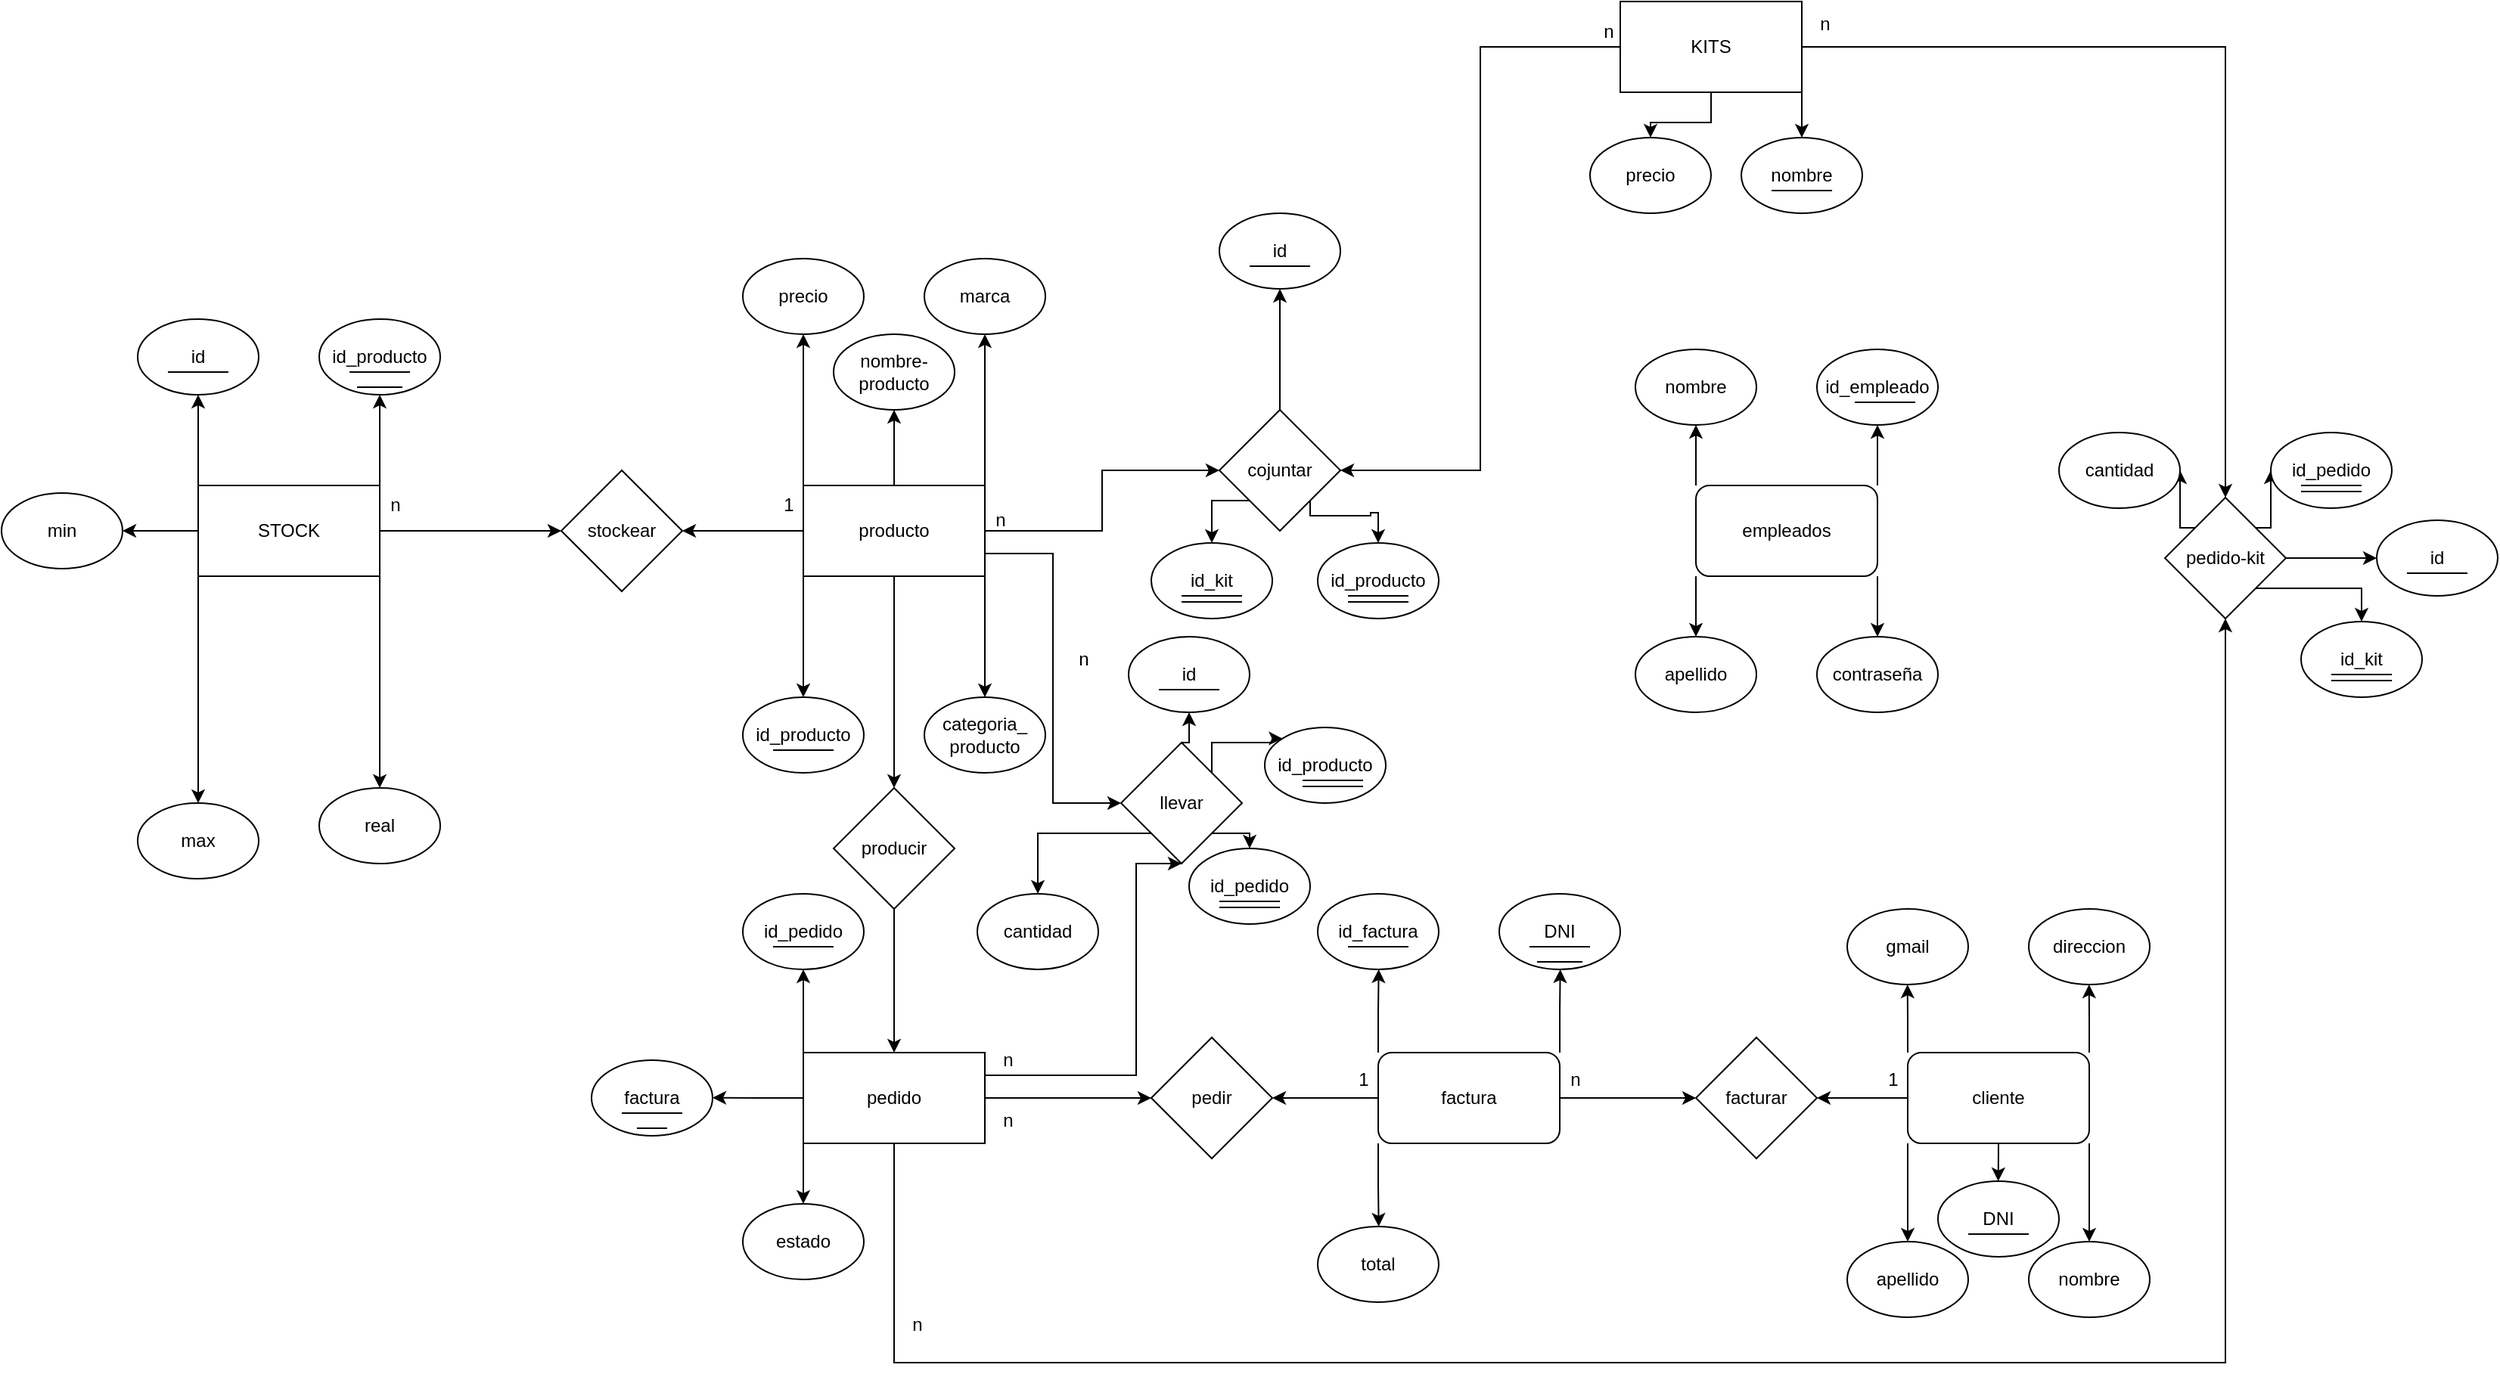 <mxfile version="28.1.0">
  <diagram name="Página-1" id="zt1wdt3GV1a_HRpqGX3j">
    <mxGraphModel grid="1" page="1" gridSize="10" guides="1" tooltips="1" connect="1" arrows="1" fold="1" pageScale="1" pageWidth="827" pageHeight="1169" math="0" shadow="0">
      <root>
        <mxCell id="0" />
        <mxCell id="1" parent="0" />
        <mxCell id="X5uzRjNhC2aGNQ6LdpoJ-12" style="edgeStyle=orthogonalEdgeStyle;rounded=0;orthogonalLoop=1;jettySize=auto;html=1;exitX=1;exitY=1;exitDx=0;exitDy=0;entryX=0.5;entryY=0;entryDx=0;entryDy=0;" edge="1" parent="1" source="X5uzRjNhC2aGNQ6LdpoJ-1" target="X5uzRjNhC2aGNQ6LdpoJ-7">
          <mxGeometry relative="1" as="geometry" />
        </mxCell>
        <mxCell id="X5uzRjNhC2aGNQ6LdpoJ-14" style="edgeStyle=orthogonalEdgeStyle;rounded=0;orthogonalLoop=1;jettySize=auto;html=1;exitX=0;exitY=1;exitDx=0;exitDy=0;entryX=0.5;entryY=0;entryDx=0;entryDy=0;" edge="1" parent="1" source="X5uzRjNhC2aGNQ6LdpoJ-1" target="X5uzRjNhC2aGNQ6LdpoJ-8">
          <mxGeometry relative="1" as="geometry" />
        </mxCell>
        <mxCell id="X5uzRjNhC2aGNQ6LdpoJ-15" style="edgeStyle=orthogonalEdgeStyle;rounded=0;orthogonalLoop=1;jettySize=auto;html=1;exitX=0;exitY=0;exitDx=0;exitDy=0;entryX=0.5;entryY=1;entryDx=0;entryDy=0;" edge="1" parent="1" source="X5uzRjNhC2aGNQ6LdpoJ-1" target="X5uzRjNhC2aGNQ6LdpoJ-10">
          <mxGeometry relative="1" as="geometry" />
        </mxCell>
        <mxCell id="X5uzRjNhC2aGNQ6LdpoJ-16" style="edgeStyle=orthogonalEdgeStyle;rounded=0;orthogonalLoop=1;jettySize=auto;html=1;exitX=1;exitY=0;exitDx=0;exitDy=0;entryX=0.5;entryY=1;entryDx=0;entryDy=0;" edge="1" parent="1" source="X5uzRjNhC2aGNQ6LdpoJ-1" target="X5uzRjNhC2aGNQ6LdpoJ-5">
          <mxGeometry relative="1" as="geometry" />
        </mxCell>
        <mxCell id="X5uzRjNhC2aGNQ6LdpoJ-17" style="edgeStyle=orthogonalEdgeStyle;rounded=0;orthogonalLoop=1;jettySize=auto;html=1;exitX=1;exitY=0.5;exitDx=0;exitDy=0;entryX=0;entryY=0.5;entryDx=0;entryDy=0;" edge="1" parent="1" source="X5uzRjNhC2aGNQ6LdpoJ-1" target="X5uzRjNhC2aGNQ6LdpoJ-18">
          <mxGeometry relative="1" as="geometry">
            <mxPoint x="310" y="90.345" as="targetPoint" />
          </mxGeometry>
        </mxCell>
        <mxCell id="X5uzRjNhC2aGNQ6LdpoJ-52" style="edgeStyle=orthogonalEdgeStyle;rounded=0;orthogonalLoop=1;jettySize=auto;html=1;exitX=0;exitY=0.5;exitDx=0;exitDy=0;entryX=1;entryY=0.5;entryDx=0;entryDy=0;" edge="1" parent="1" source="X5uzRjNhC2aGNQ6LdpoJ-1" target="X5uzRjNhC2aGNQ6LdpoJ-9">
          <mxGeometry relative="1" as="geometry" />
        </mxCell>
        <mxCell id="X5uzRjNhC2aGNQ6LdpoJ-1" value="STOCK" style="rounded=0;whiteSpace=wrap;html=1;" vertex="1" parent="1">
          <mxGeometry x="80" y="60" width="120" height="60" as="geometry" />
        </mxCell>
        <mxCell id="X5uzRjNhC2aGNQ6LdpoJ-5" value="id_producto" style="ellipse;whiteSpace=wrap;html=1;" vertex="1" parent="1">
          <mxGeometry x="160" y="-50" width="80" height="50" as="geometry" />
        </mxCell>
        <mxCell id="X5uzRjNhC2aGNQ6LdpoJ-7" value="real" style="ellipse;whiteSpace=wrap;html=1;" vertex="1" parent="1">
          <mxGeometry x="160" y="260" width="80" height="50" as="geometry" />
        </mxCell>
        <mxCell id="X5uzRjNhC2aGNQ6LdpoJ-8" value="max" style="ellipse;whiteSpace=wrap;html=1;" vertex="1" parent="1">
          <mxGeometry x="40" y="270" width="80" height="50" as="geometry" />
        </mxCell>
        <mxCell id="X5uzRjNhC2aGNQ6LdpoJ-9" value="min" style="ellipse;whiteSpace=wrap;html=1;" vertex="1" parent="1">
          <mxGeometry x="-50" y="65" width="80" height="50" as="geometry" />
        </mxCell>
        <mxCell id="X5uzRjNhC2aGNQ6LdpoJ-10" value="id" style="ellipse;whiteSpace=wrap;html=1;" vertex="1" parent="1">
          <mxGeometry x="40" y="-50" width="80" height="50" as="geometry" />
        </mxCell>
        <mxCell id="X5uzRjNhC2aGNQ6LdpoJ-18" value="stockear" style="rhombus;whiteSpace=wrap;html=1;" vertex="1" parent="1">
          <mxGeometry x="320" y="50" width="80" height="80" as="geometry" />
        </mxCell>
        <mxCell id="X5uzRjNhC2aGNQ6LdpoJ-20" style="edgeStyle=orthogonalEdgeStyle;rounded=0;orthogonalLoop=1;jettySize=auto;html=1;entryX=1;entryY=0.5;entryDx=0;entryDy=0;" edge="1" parent="1" source="X5uzRjNhC2aGNQ6LdpoJ-19" target="X5uzRjNhC2aGNQ6LdpoJ-18">
          <mxGeometry relative="1" as="geometry" />
        </mxCell>
        <mxCell id="X5uzRjNhC2aGNQ6LdpoJ-22" style="edgeStyle=orthogonalEdgeStyle;rounded=0;orthogonalLoop=1;jettySize=auto;html=1;exitX=0;exitY=1;exitDx=0;exitDy=0;entryX=0.5;entryY=0;entryDx=0;entryDy=0;" edge="1" parent="1" source="X5uzRjNhC2aGNQ6LdpoJ-19" target="X5uzRjNhC2aGNQ6LdpoJ-21">
          <mxGeometry relative="1" as="geometry" />
        </mxCell>
        <mxCell id="X5uzRjNhC2aGNQ6LdpoJ-38" style="edgeStyle=orthogonalEdgeStyle;rounded=0;orthogonalLoop=1;jettySize=auto;html=1;exitX=1;exitY=1;exitDx=0;exitDy=0;" edge="1" parent="1" source="X5uzRjNhC2aGNQ6LdpoJ-19">
          <mxGeometry relative="1" as="geometry">
            <mxPoint x="600" y="200" as="targetPoint" />
          </mxGeometry>
        </mxCell>
        <mxCell id="X5uzRjNhC2aGNQ6LdpoJ-41" style="edgeStyle=orthogonalEdgeStyle;rounded=0;orthogonalLoop=1;jettySize=auto;html=1;exitX=1;exitY=0.5;exitDx=0;exitDy=0;entryX=0;entryY=0.5;entryDx=0;entryDy=0;" edge="1" parent="1" source="X5uzRjNhC2aGNQ6LdpoJ-19" target="X5uzRjNhC2aGNQ6LdpoJ-42">
          <mxGeometry relative="1" as="geometry">
            <mxPoint x="650" y="90.345" as="targetPoint" />
          </mxGeometry>
        </mxCell>
        <mxCell id="X5uzRjNhC2aGNQ6LdpoJ-58" style="edgeStyle=orthogonalEdgeStyle;rounded=0;orthogonalLoop=1;jettySize=auto;html=1;exitX=0.5;exitY=1;exitDx=0;exitDy=0;entryX=0.5;entryY=0;entryDx=0;entryDy=0;" edge="1" parent="1" source="X5uzRjNhC2aGNQ6LdpoJ-19" target="X5uzRjNhC2aGNQ6LdpoJ-60">
          <mxGeometry relative="1" as="geometry">
            <mxPoint x="540" y="210" as="targetPoint" />
          </mxGeometry>
        </mxCell>
        <mxCell id="X5uzRjNhC2aGNQ6LdpoJ-126" style="edgeStyle=orthogonalEdgeStyle;rounded=0;orthogonalLoop=1;jettySize=auto;html=1;exitX=0.5;exitY=0;exitDx=0;exitDy=0;entryX=0.5;entryY=1;entryDx=0;entryDy=0;" edge="1" parent="1" source="X5uzRjNhC2aGNQ6LdpoJ-19" target="X5uzRjNhC2aGNQ6LdpoJ-123">
          <mxGeometry relative="1" as="geometry" />
        </mxCell>
        <mxCell id="X5uzRjNhC2aGNQ6LdpoJ-127" style="edgeStyle=orthogonalEdgeStyle;rounded=0;orthogonalLoop=1;jettySize=auto;html=1;exitX=1;exitY=0;exitDx=0;exitDy=0;entryX=0.5;entryY=1;entryDx=0;entryDy=0;" edge="1" parent="1" source="X5uzRjNhC2aGNQ6LdpoJ-19" target="X5uzRjNhC2aGNQ6LdpoJ-34">
          <mxGeometry relative="1" as="geometry" />
        </mxCell>
        <mxCell id="X5uzRjNhC2aGNQ6LdpoJ-128" style="edgeStyle=orthogonalEdgeStyle;rounded=0;orthogonalLoop=1;jettySize=auto;html=1;exitX=0;exitY=0;exitDx=0;exitDy=0;entryX=0.5;entryY=1;entryDx=0;entryDy=0;" edge="1" parent="1" source="X5uzRjNhC2aGNQ6LdpoJ-19" target="X5uzRjNhC2aGNQ6LdpoJ-37">
          <mxGeometry relative="1" as="geometry" />
        </mxCell>
        <mxCell id="2nOd-WqelD6CSdc9xSCT-4" style="edgeStyle=orthogonalEdgeStyle;rounded=0;orthogonalLoop=1;jettySize=auto;html=1;exitX=1;exitY=0.75;exitDx=0;exitDy=0;entryX=0;entryY=0.5;entryDx=0;entryDy=0;" edge="1" parent="1" source="X5uzRjNhC2aGNQ6LdpoJ-19" target="2nOd-WqelD6CSdc9xSCT-2">
          <mxGeometry relative="1" as="geometry" />
        </mxCell>
        <mxCell id="X5uzRjNhC2aGNQ6LdpoJ-19" value="producto" style="rounded=0;whiteSpace=wrap;html=1;" vertex="1" parent="1">
          <mxGeometry x="480" y="60" width="120" height="60" as="geometry" />
        </mxCell>
        <mxCell id="X5uzRjNhC2aGNQ6LdpoJ-21" value="id_producto" style="ellipse;whiteSpace=wrap;html=1;" vertex="1" parent="1">
          <mxGeometry x="440" y="200" width="80" height="50" as="geometry" />
        </mxCell>
        <mxCell id="X5uzRjNhC2aGNQ6LdpoJ-27" value="" style="line;strokeWidth=1;rotatable=0;dashed=0;labelPosition=right;align=left;verticalAlign=middle;spacingTop=0;spacingLeft=6;points=[];portConstraint=eastwest;" vertex="1" parent="1">
          <mxGeometry x="60" y="-20" width="40" height="10" as="geometry" />
        </mxCell>
        <mxCell id="X5uzRjNhC2aGNQ6LdpoJ-28" value="" style="line;strokeWidth=1;rotatable=0;dashed=0;labelPosition=right;align=left;verticalAlign=middle;spacingTop=0;spacingLeft=6;points=[];portConstraint=eastwest;" vertex="1" parent="1">
          <mxGeometry x="180" y="-20" width="40" height="10" as="geometry" />
        </mxCell>
        <mxCell id="X5uzRjNhC2aGNQ6LdpoJ-29" value="" style="line;strokeWidth=1;rotatable=0;dashed=0;labelPosition=right;align=left;verticalAlign=middle;spacingTop=0;spacingLeft=6;points=[];portConstraint=eastwest;" vertex="1" parent="1">
          <mxGeometry x="185" y="-10" width="30" height="10" as="geometry" />
        </mxCell>
        <mxCell id="X5uzRjNhC2aGNQ6LdpoJ-31" value="" style="line;strokeWidth=1;rotatable=0;dashed=0;labelPosition=right;align=left;verticalAlign=middle;spacingTop=0;spacingLeft=6;points=[];portConstraint=eastwest;" vertex="1" parent="1">
          <mxGeometry x="460" y="230" width="40" height="10" as="geometry" />
        </mxCell>
        <mxCell id="X5uzRjNhC2aGNQ6LdpoJ-34" value="marca" style="ellipse;whiteSpace=wrap;html=1;" vertex="1" parent="1">
          <mxGeometry x="560" y="-90" width="80" height="50" as="geometry" />
        </mxCell>
        <mxCell id="X5uzRjNhC2aGNQ6LdpoJ-37" value="precio" style="ellipse;whiteSpace=wrap;html=1;" vertex="1" parent="1">
          <mxGeometry x="440" y="-90" width="80" height="50" as="geometry" />
        </mxCell>
        <mxCell id="X5uzRjNhC2aGNQ6LdpoJ-39" value="categoria_&lt;br&gt;producto" style="ellipse;whiteSpace=wrap;html=1;" vertex="1" parent="1">
          <mxGeometry x="560" y="200" width="80" height="50" as="geometry" />
        </mxCell>
        <mxCell id="X5uzRjNhC2aGNQ6LdpoJ-43" style="edgeStyle=orthogonalEdgeStyle;rounded=0;orthogonalLoop=1;jettySize=auto;html=1;entryX=1;entryY=0.5;entryDx=0;entryDy=0;" edge="1" parent="1" source="X5uzRjNhC2aGNQ6LdpoJ-40" target="X5uzRjNhC2aGNQ6LdpoJ-42">
          <mxGeometry relative="1" as="geometry" />
        </mxCell>
        <mxCell id="X5uzRjNhC2aGNQ6LdpoJ-50" style="edgeStyle=orthogonalEdgeStyle;rounded=0;orthogonalLoop=1;jettySize=auto;html=1;exitX=1;exitY=1;exitDx=0;exitDy=0;entryX=0.5;entryY=0;entryDx=0;entryDy=0;" edge="1" parent="1" source="X5uzRjNhC2aGNQ6LdpoJ-40" target="X5uzRjNhC2aGNQ6LdpoJ-49">
          <mxGeometry relative="1" as="geometry" />
        </mxCell>
        <mxCell id="kqnXj__qHcYsHEOkXYYP-14" style="edgeStyle=orthogonalEdgeStyle;rounded=0;orthogonalLoop=1;jettySize=auto;html=1;exitX=0.5;exitY=1;exitDx=0;exitDy=0;entryX=0.5;entryY=0;entryDx=0;entryDy=0;" edge="1" parent="1" source="X5uzRjNhC2aGNQ6LdpoJ-40" target="kqnXj__qHcYsHEOkXYYP-13">
          <mxGeometry relative="1" as="geometry" />
        </mxCell>
        <mxCell id="2nOd-WqelD6CSdc9xSCT-12" style="edgeStyle=orthogonalEdgeStyle;rounded=0;orthogonalLoop=1;jettySize=auto;html=1;exitX=1;exitY=0.5;exitDx=0;exitDy=0;entryX=0.5;entryY=0;entryDx=0;entryDy=0;" edge="1" parent="1" source="X5uzRjNhC2aGNQ6LdpoJ-40" target="2nOd-WqelD6CSdc9xSCT-11">
          <mxGeometry relative="1" as="geometry" />
        </mxCell>
        <mxCell id="X5uzRjNhC2aGNQ6LdpoJ-40" value="KITS" style="rounded=0;whiteSpace=wrap;html=1;" vertex="1" parent="1">
          <mxGeometry x="1020" y="-260" width="120" height="60" as="geometry" />
        </mxCell>
        <mxCell id="kqnXj__qHcYsHEOkXYYP-4" style="edgeStyle=orthogonalEdgeStyle;rounded=0;orthogonalLoop=1;jettySize=auto;html=1;entryX=0.5;entryY=1;entryDx=0;entryDy=0;" edge="1" parent="1" source="X5uzRjNhC2aGNQ6LdpoJ-42" target="kqnXj__qHcYsHEOkXYYP-2">
          <mxGeometry relative="1" as="geometry" />
        </mxCell>
        <mxCell id="kqnXj__qHcYsHEOkXYYP-8" style="edgeStyle=orthogonalEdgeStyle;rounded=0;orthogonalLoop=1;jettySize=auto;html=1;exitX=1;exitY=1;exitDx=0;exitDy=0;entryX=0.5;entryY=0;entryDx=0;entryDy=0;" edge="1" parent="1" source="X5uzRjNhC2aGNQ6LdpoJ-42" target="kqnXj__qHcYsHEOkXYYP-5">
          <mxGeometry relative="1" as="geometry">
            <Array as="points">
              <mxPoint x="815" y="80" />
              <mxPoint x="855" y="80" />
              <mxPoint x="855" y="78" />
              <mxPoint x="860" y="78" />
            </Array>
          </mxGeometry>
        </mxCell>
        <mxCell id="kqnXj__qHcYsHEOkXYYP-15" style="edgeStyle=orthogonalEdgeStyle;rounded=0;orthogonalLoop=1;jettySize=auto;html=1;exitX=0;exitY=1;exitDx=0;exitDy=0;entryX=0.5;entryY=0;entryDx=0;entryDy=0;" edge="1" parent="1" source="X5uzRjNhC2aGNQ6LdpoJ-42" target="kqnXj__qHcYsHEOkXYYP-9">
          <mxGeometry relative="1" as="geometry" />
        </mxCell>
        <mxCell id="X5uzRjNhC2aGNQ6LdpoJ-42" value="cojuntar" style="rhombus;whiteSpace=wrap;html=1;" vertex="1" parent="1">
          <mxGeometry x="755" y="10" width="80" height="80" as="geometry" />
        </mxCell>
        <mxCell id="X5uzRjNhC2aGNQ6LdpoJ-49" value="nombre" style="ellipse;whiteSpace=wrap;html=1;" vertex="1" parent="1">
          <mxGeometry x="1100" y="-170" width="80" height="50" as="geometry" />
        </mxCell>
        <mxCell id="X5uzRjNhC2aGNQ6LdpoJ-51" value="" style="line;strokeWidth=1;rotatable=0;dashed=0;labelPosition=right;align=left;verticalAlign=middle;spacingTop=0;spacingLeft=6;points=[];portConstraint=eastwest;" vertex="1" parent="1">
          <mxGeometry x="1120" y="-140" width="40" height="10" as="geometry" />
        </mxCell>
        <mxCell id="X5uzRjNhC2aGNQ6LdpoJ-55" style="edgeStyle=orthogonalEdgeStyle;rounded=0;orthogonalLoop=1;jettySize=auto;html=1;exitX=0;exitY=1;exitDx=0;exitDy=0;entryX=0.5;entryY=0;entryDx=0;entryDy=0;" edge="1" parent="1" source="X5uzRjNhC2aGNQ6LdpoJ-53" target="X5uzRjNhC2aGNQ6LdpoJ-54">
          <mxGeometry relative="1" as="geometry" />
        </mxCell>
        <mxCell id="X5uzRjNhC2aGNQ6LdpoJ-70" style="edgeStyle=orthogonalEdgeStyle;rounded=0;orthogonalLoop=1;jettySize=auto;html=1;exitX=0;exitY=0;exitDx=0;exitDy=0;entryX=0.5;entryY=1;entryDx=0;entryDy=0;" edge="1" parent="1" source="X5uzRjNhC2aGNQ6LdpoJ-53" target="X5uzRjNhC2aGNQ6LdpoJ-69">
          <mxGeometry relative="1" as="geometry" />
        </mxCell>
        <mxCell id="X5uzRjNhC2aGNQ6LdpoJ-74" style="edgeStyle=orthogonalEdgeStyle;rounded=0;orthogonalLoop=1;jettySize=auto;html=1;exitX=0;exitY=0.5;exitDx=0;exitDy=0;" edge="1" parent="1" source="X5uzRjNhC2aGNQ6LdpoJ-53">
          <mxGeometry relative="1" as="geometry">
            <mxPoint x="420" y="464.857" as="targetPoint" />
          </mxGeometry>
        </mxCell>
        <mxCell id="X5uzRjNhC2aGNQ6LdpoJ-82" style="edgeStyle=orthogonalEdgeStyle;rounded=0;orthogonalLoop=1;jettySize=auto;html=1;exitX=1;exitY=0.5;exitDx=0;exitDy=0;entryX=0;entryY=0.5;entryDx=0;entryDy=0;" edge="1" parent="1" source="X5uzRjNhC2aGNQ6LdpoJ-53" target="X5uzRjNhC2aGNQ6LdpoJ-81">
          <mxGeometry relative="1" as="geometry" />
        </mxCell>
        <mxCell id="2nOd-WqelD6CSdc9xSCT-3" style="edgeStyle=orthogonalEdgeStyle;rounded=0;orthogonalLoop=1;jettySize=auto;html=1;exitX=1;exitY=0.25;exitDx=0;exitDy=0;entryX=0.5;entryY=1;entryDx=0;entryDy=0;" edge="1" parent="1" source="X5uzRjNhC2aGNQ6LdpoJ-53" target="2nOd-WqelD6CSdc9xSCT-2">
          <mxGeometry relative="1" as="geometry">
            <Array as="points">
              <mxPoint x="700" y="450" />
              <mxPoint x="700" y="310" />
            </Array>
          </mxGeometry>
        </mxCell>
        <mxCell id="X5uzRjNhC2aGNQ6LdpoJ-53" value="pedido" style="rounded=0;whiteSpace=wrap;html=1;" vertex="1" parent="1">
          <mxGeometry x="480" y="435" width="120" height="60" as="geometry" />
        </mxCell>
        <mxCell id="X5uzRjNhC2aGNQ6LdpoJ-54" value="estado" style="ellipse;whiteSpace=wrap;html=1;" vertex="1" parent="1">
          <mxGeometry x="440" y="535" width="80" height="50" as="geometry" />
        </mxCell>
        <mxCell id="X5uzRjNhC2aGNQ6LdpoJ-65" style="edgeStyle=orthogonalEdgeStyle;rounded=0;orthogonalLoop=1;jettySize=auto;html=1;exitX=0.5;exitY=1;exitDx=0;exitDy=0;entryX=0.5;entryY=0;entryDx=0;entryDy=0;" edge="1" parent="1" source="X5uzRjNhC2aGNQ6LdpoJ-60" target="X5uzRjNhC2aGNQ6LdpoJ-53">
          <mxGeometry relative="1" as="geometry" />
        </mxCell>
        <mxCell id="X5uzRjNhC2aGNQ6LdpoJ-60" value="producir" style="rhombus;whiteSpace=wrap;html=1;" vertex="1" parent="1">
          <mxGeometry x="500" y="260" width="80" height="80" as="geometry" />
        </mxCell>
        <mxCell id="X5uzRjNhC2aGNQ6LdpoJ-69" value="id_pedido" style="ellipse;whiteSpace=wrap;html=1;" vertex="1" parent="1">
          <mxGeometry x="440" y="330" width="80" height="50" as="geometry" />
        </mxCell>
        <mxCell id="X5uzRjNhC2aGNQ6LdpoJ-73" value="" style="line;strokeWidth=1;rotatable=0;dashed=0;labelPosition=right;align=left;verticalAlign=middle;spacingTop=0;spacingLeft=6;points=[];portConstraint=eastwest;" vertex="1" parent="1">
          <mxGeometry x="460" y="360" width="40" height="10" as="geometry" />
        </mxCell>
        <mxCell id="X5uzRjNhC2aGNQ6LdpoJ-75" value="factura" style="ellipse;whiteSpace=wrap;html=1;" vertex="1" parent="1">
          <mxGeometry x="340" y="440" width="80" height="50" as="geometry" />
        </mxCell>
        <mxCell id="X5uzRjNhC2aGNQ6LdpoJ-77" value="" style="line;strokeWidth=1;rotatable=0;dashed=0;labelPosition=right;align=left;verticalAlign=middle;spacingTop=0;spacingLeft=6;points=[];portConstraint=eastwest;" vertex="1" parent="1">
          <mxGeometry x="360" y="470" width="40" height="10" as="geometry" />
        </mxCell>
        <mxCell id="X5uzRjNhC2aGNQ6LdpoJ-78" value="" style="line;strokeWidth=1;rotatable=0;dashed=0;labelPosition=right;align=left;verticalAlign=middle;spacingTop=0;spacingLeft=6;points=[];portConstraint=eastwest;" vertex="1" parent="1">
          <mxGeometry x="370" y="480" width="20" height="10" as="geometry" />
        </mxCell>
        <mxCell id="X5uzRjNhC2aGNQ6LdpoJ-83" style="edgeStyle=orthogonalEdgeStyle;rounded=0;orthogonalLoop=1;jettySize=auto;html=1;exitX=0;exitY=0.5;exitDx=0;exitDy=0;entryX=1;entryY=0.5;entryDx=0;entryDy=0;" edge="1" parent="1" source="X5uzRjNhC2aGNQ6LdpoJ-80" target="X5uzRjNhC2aGNQ6LdpoJ-81">
          <mxGeometry relative="1" as="geometry" />
        </mxCell>
        <mxCell id="X5uzRjNhC2aGNQ6LdpoJ-84" style="edgeStyle=orthogonalEdgeStyle;rounded=0;orthogonalLoop=1;jettySize=auto;html=1;exitX=0;exitY=1;exitDx=0;exitDy=0;" edge="1" parent="1" source="X5uzRjNhC2aGNQ6LdpoJ-80">
          <mxGeometry relative="1" as="geometry">
            <mxPoint x="860.333" y="550" as="targetPoint" />
          </mxGeometry>
        </mxCell>
        <mxCell id="X5uzRjNhC2aGNQ6LdpoJ-88" style="edgeStyle=orthogonalEdgeStyle;rounded=0;orthogonalLoop=1;jettySize=auto;html=1;exitX=1;exitY=0;exitDx=0;exitDy=0;" edge="1" parent="1" source="X5uzRjNhC2aGNQ6LdpoJ-80">
          <mxGeometry relative="1" as="geometry">
            <mxPoint x="980.333" y="380" as="targetPoint" />
          </mxGeometry>
        </mxCell>
        <mxCell id="X5uzRjNhC2aGNQ6LdpoJ-90" style="edgeStyle=orthogonalEdgeStyle;rounded=0;orthogonalLoop=1;jettySize=auto;html=1;exitX=0;exitY=0;exitDx=0;exitDy=0;" edge="1" parent="1" source="X5uzRjNhC2aGNQ6LdpoJ-80">
          <mxGeometry relative="1" as="geometry">
            <mxPoint x="860.333" y="380" as="targetPoint" />
          </mxGeometry>
        </mxCell>
        <mxCell id="X5uzRjNhC2aGNQ6LdpoJ-98" style="edgeStyle=orthogonalEdgeStyle;rounded=0;orthogonalLoop=1;jettySize=auto;html=1;exitX=1;exitY=0.5;exitDx=0;exitDy=0;" edge="1" parent="1" source="X5uzRjNhC2aGNQ6LdpoJ-80" target="X5uzRjNhC2aGNQ6LdpoJ-97">
          <mxGeometry relative="1" as="geometry" />
        </mxCell>
        <mxCell id="X5uzRjNhC2aGNQ6LdpoJ-80" value="factura" style="rounded=1;whiteSpace=wrap;html=1;" vertex="1" parent="1">
          <mxGeometry x="860" y="435" width="120" height="60" as="geometry" />
        </mxCell>
        <mxCell id="X5uzRjNhC2aGNQ6LdpoJ-81" value="pedir" style="rhombus;whiteSpace=wrap;html=1;" vertex="1" parent="1">
          <mxGeometry x="710" y="425" width="80" height="80" as="geometry" />
        </mxCell>
        <mxCell id="X5uzRjNhC2aGNQ6LdpoJ-85" value="total" style="ellipse;whiteSpace=wrap;html=1;" vertex="1" parent="1">
          <mxGeometry x="820" y="550" width="80" height="50" as="geometry" />
        </mxCell>
        <mxCell id="X5uzRjNhC2aGNQ6LdpoJ-89" value="DNI" style="ellipse;whiteSpace=wrap;html=1;" vertex="1" parent="1">
          <mxGeometry x="940" y="330" width="80" height="50" as="geometry" />
        </mxCell>
        <mxCell id="X5uzRjNhC2aGNQ6LdpoJ-91" value="id_factura" style="ellipse;whiteSpace=wrap;html=1;" vertex="1" parent="1">
          <mxGeometry x="820" y="330" width="80" height="50" as="geometry" />
        </mxCell>
        <mxCell id="X5uzRjNhC2aGNQ6LdpoJ-92" value="" style="line;strokeWidth=1;rotatable=0;dashed=0;labelPosition=right;align=left;verticalAlign=middle;spacingTop=0;spacingLeft=6;points=[];portConstraint=eastwest;" vertex="1" parent="1">
          <mxGeometry x="840" y="360" width="40" height="10" as="geometry" />
        </mxCell>
        <mxCell id="X5uzRjNhC2aGNQ6LdpoJ-93" value="" style="line;strokeWidth=1;rotatable=0;dashed=0;labelPosition=right;align=left;verticalAlign=middle;spacingTop=0;spacingLeft=6;points=[];portConstraint=eastwest;" vertex="1" parent="1">
          <mxGeometry x="960" y="360" width="40" height="10" as="geometry" />
        </mxCell>
        <mxCell id="X5uzRjNhC2aGNQ6LdpoJ-94" value="" style="line;strokeWidth=1;rotatable=0;dashed=0;labelPosition=right;align=left;verticalAlign=middle;spacingTop=0;spacingLeft=6;points=[];portConstraint=eastwest;" vertex="1" parent="1">
          <mxGeometry x="965" y="370" width="30" height="10" as="geometry" />
        </mxCell>
        <mxCell id="X5uzRjNhC2aGNQ6LdpoJ-99" style="edgeStyle=orthogonalEdgeStyle;rounded=0;orthogonalLoop=1;jettySize=auto;html=1;exitX=0;exitY=0.5;exitDx=0;exitDy=0;" edge="1" parent="1" source="X5uzRjNhC2aGNQ6LdpoJ-95" target="X5uzRjNhC2aGNQ6LdpoJ-97">
          <mxGeometry relative="1" as="geometry" />
        </mxCell>
        <mxCell id="X5uzRjNhC2aGNQ6LdpoJ-102" style="edgeStyle=orthogonalEdgeStyle;rounded=0;orthogonalLoop=1;jettySize=auto;html=1;exitX=1;exitY=1;exitDx=0;exitDy=0;entryX=0.5;entryY=0;entryDx=0;entryDy=0;" edge="1" parent="1" source="X5uzRjNhC2aGNQ6LdpoJ-95">
          <mxGeometry relative="1" as="geometry">
            <mxPoint x="1330" y="560" as="targetPoint" />
          </mxGeometry>
        </mxCell>
        <mxCell id="X5uzRjNhC2aGNQ6LdpoJ-105" style="edgeStyle=orthogonalEdgeStyle;rounded=0;orthogonalLoop=1;jettySize=auto;html=1;exitX=0;exitY=1;exitDx=0;exitDy=0;entryX=0.5;entryY=0;entryDx=0;entryDy=0;" edge="1" parent="1" source="X5uzRjNhC2aGNQ6LdpoJ-95" target="X5uzRjNhC2aGNQ6LdpoJ-103">
          <mxGeometry relative="1" as="geometry" />
        </mxCell>
        <mxCell id="X5uzRjNhC2aGNQ6LdpoJ-106" style="edgeStyle=orthogonalEdgeStyle;rounded=0;orthogonalLoop=1;jettySize=auto;html=1;exitX=1;exitY=0;exitDx=0;exitDy=0;" edge="1" parent="1" source="X5uzRjNhC2aGNQ6LdpoJ-95">
          <mxGeometry relative="1" as="geometry">
            <mxPoint x="1329.857" y="390" as="targetPoint" />
          </mxGeometry>
        </mxCell>
        <mxCell id="X5uzRjNhC2aGNQ6LdpoJ-108" style="edgeStyle=orthogonalEdgeStyle;rounded=0;orthogonalLoop=1;jettySize=auto;html=1;exitX=0;exitY=0;exitDx=0;exitDy=0;" edge="1" parent="1" source="X5uzRjNhC2aGNQ6LdpoJ-95">
          <mxGeometry relative="1" as="geometry">
            <mxPoint x="1209.857" y="390" as="targetPoint" />
          </mxGeometry>
        </mxCell>
        <mxCell id="X5uzRjNhC2aGNQ6LdpoJ-110" style="edgeStyle=orthogonalEdgeStyle;rounded=0;orthogonalLoop=1;jettySize=auto;html=1;exitX=0.5;exitY=1;exitDx=0;exitDy=0;" edge="1" parent="1" source="X5uzRjNhC2aGNQ6LdpoJ-95">
          <mxGeometry relative="1" as="geometry">
            <mxPoint x="1269.857" y="520" as="targetPoint" />
          </mxGeometry>
        </mxCell>
        <mxCell id="X5uzRjNhC2aGNQ6LdpoJ-95" value="cliente" style="rounded=1;whiteSpace=wrap;html=1;" vertex="1" parent="1">
          <mxGeometry x="1210" y="435" width="120" height="60" as="geometry" />
        </mxCell>
        <mxCell id="X5uzRjNhC2aGNQ6LdpoJ-97" value="facturar" style="rhombus;whiteSpace=wrap;html=1;" vertex="1" parent="1">
          <mxGeometry x="1070" y="425" width="80" height="80" as="geometry" />
        </mxCell>
        <mxCell id="X5uzRjNhC2aGNQ6LdpoJ-103" value="apellido" style="ellipse;whiteSpace=wrap;html=1;" vertex="1" parent="1">
          <mxGeometry x="1170" y="560" width="80" height="50" as="geometry" />
        </mxCell>
        <mxCell id="X5uzRjNhC2aGNQ6LdpoJ-104" value="nombre" style="ellipse;whiteSpace=wrap;html=1;" vertex="1" parent="1">
          <mxGeometry x="1290" y="560" width="80" height="50" as="geometry" />
        </mxCell>
        <mxCell id="X5uzRjNhC2aGNQ6LdpoJ-107" value="direccion" style="ellipse;whiteSpace=wrap;html=1;" vertex="1" parent="1">
          <mxGeometry x="1290" y="340" width="80" height="50" as="geometry" />
        </mxCell>
        <mxCell id="X5uzRjNhC2aGNQ6LdpoJ-109" value="gmail" style="ellipse;whiteSpace=wrap;html=1;" vertex="1" parent="1">
          <mxGeometry x="1170" y="340" width="80" height="50" as="geometry" />
        </mxCell>
        <mxCell id="X5uzRjNhC2aGNQ6LdpoJ-111" value="DNI" style="ellipse;whiteSpace=wrap;html=1;" vertex="1" parent="1">
          <mxGeometry x="1230" y="520" width="80" height="50" as="geometry" />
        </mxCell>
        <mxCell id="X5uzRjNhC2aGNQ6LdpoJ-112" value="" style="line;strokeWidth=1;rotatable=0;dashed=0;labelPosition=right;align=left;verticalAlign=middle;spacingTop=0;spacingLeft=6;points=[];portConstraint=eastwest;" vertex="1" parent="1">
          <mxGeometry x="1250" y="550" width="40" height="10" as="geometry" />
        </mxCell>
        <mxCell id="X5uzRjNhC2aGNQ6LdpoJ-123" value="nombre-&lt;br&gt;producto" style="ellipse;whiteSpace=wrap;html=1;" vertex="1" parent="1">
          <mxGeometry x="500" y="-40" width="80" height="50" as="geometry" />
        </mxCell>
        <mxCell id="X5uzRjNhC2aGNQ6LdpoJ-132" style="edgeStyle=orthogonalEdgeStyle;rounded=0;orthogonalLoop=1;jettySize=auto;html=1;exitX=1;exitY=0;exitDx=0;exitDy=0;entryX=0.5;entryY=1;entryDx=0;entryDy=0;" edge="1" parent="1" source="X5uzRjNhC2aGNQ6LdpoJ-129" target="X5uzRjNhC2aGNQ6LdpoJ-131">
          <mxGeometry relative="1" as="geometry" />
        </mxCell>
        <mxCell id="X5uzRjNhC2aGNQ6LdpoJ-134" style="edgeStyle=orthogonalEdgeStyle;rounded=0;orthogonalLoop=1;jettySize=auto;html=1;exitX=0;exitY=0;exitDx=0;exitDy=0;entryX=0.5;entryY=1;entryDx=0;entryDy=0;" edge="1" parent="1" source="X5uzRjNhC2aGNQ6LdpoJ-129" target="X5uzRjNhC2aGNQ6LdpoJ-133">
          <mxGeometry relative="1" as="geometry" />
        </mxCell>
        <mxCell id="X5uzRjNhC2aGNQ6LdpoJ-136" style="edgeStyle=orthogonalEdgeStyle;rounded=0;orthogonalLoop=1;jettySize=auto;html=1;exitX=0;exitY=1;exitDx=0;exitDy=0;entryX=0.5;entryY=0;entryDx=0;entryDy=0;" edge="1" parent="1" source="X5uzRjNhC2aGNQ6LdpoJ-129" target="X5uzRjNhC2aGNQ6LdpoJ-135">
          <mxGeometry relative="1" as="geometry" />
        </mxCell>
        <mxCell id="X5uzRjNhC2aGNQ6LdpoJ-138" style="edgeStyle=orthogonalEdgeStyle;rounded=0;orthogonalLoop=1;jettySize=auto;html=1;exitX=1;exitY=1;exitDx=0;exitDy=0;" edge="1" parent="1" source="X5uzRjNhC2aGNQ6LdpoJ-129" target="X5uzRjNhC2aGNQ6LdpoJ-137">
          <mxGeometry relative="1" as="geometry" />
        </mxCell>
        <mxCell id="X5uzRjNhC2aGNQ6LdpoJ-129" value="empleados" style="rounded=1;whiteSpace=wrap;html=1;" vertex="1" parent="1">
          <mxGeometry x="1070" y="60" width="120" height="60" as="geometry" />
        </mxCell>
        <mxCell id="X5uzRjNhC2aGNQ6LdpoJ-131" value="id_empleado" style="ellipse;whiteSpace=wrap;html=1;" vertex="1" parent="1">
          <mxGeometry x="1150" y="-30" width="80" height="50" as="geometry" />
        </mxCell>
        <mxCell id="X5uzRjNhC2aGNQ6LdpoJ-133" value="nombre" style="ellipse;whiteSpace=wrap;html=1;" vertex="1" parent="1">
          <mxGeometry x="1030" y="-30" width="80" height="50" as="geometry" />
        </mxCell>
        <mxCell id="X5uzRjNhC2aGNQ6LdpoJ-135" value="apellido" style="ellipse;whiteSpace=wrap;html=1;" vertex="1" parent="1">
          <mxGeometry x="1030" y="160" width="80" height="50" as="geometry" />
        </mxCell>
        <mxCell id="X5uzRjNhC2aGNQ6LdpoJ-137" value="contraseña" style="ellipse;whiteSpace=wrap;html=1;" vertex="1" parent="1">
          <mxGeometry x="1150" y="160" width="80" height="50" as="geometry" />
        </mxCell>
        <mxCell id="X5uzRjNhC2aGNQ6LdpoJ-139" value="n" style="text;html=1;align=center;verticalAlign=middle;resizable=0;points=[];autosize=1;strokeColor=none;fillColor=none;" vertex="1" parent="1">
          <mxGeometry x="997" y="-255" width="30" height="30" as="geometry" />
        </mxCell>
        <mxCell id="X5uzRjNhC2aGNQ6LdpoJ-140" value="n" style="text;html=1;align=center;verticalAlign=middle;resizable=0;points=[];autosize=1;strokeColor=none;fillColor=none;" vertex="1" parent="1">
          <mxGeometry x="595" y="68" width="30" height="30" as="geometry" />
        </mxCell>
        <mxCell id="X5uzRjNhC2aGNQ6LdpoJ-141" value="n" style="text;html=1;align=center;verticalAlign=middle;resizable=0;points=[];autosize=1;strokeColor=none;fillColor=none;" vertex="1" parent="1">
          <mxGeometry x="600" y="465" width="30" height="30" as="geometry" />
        </mxCell>
        <mxCell id="X5uzRjNhC2aGNQ6LdpoJ-142" value="1" style="text;html=1;align=center;verticalAlign=middle;resizable=0;points=[];autosize=1;strokeColor=none;fillColor=none;" vertex="1" parent="1">
          <mxGeometry x="835" y="438" width="30" height="30" as="geometry" />
        </mxCell>
        <mxCell id="X5uzRjNhC2aGNQ6LdpoJ-143" value="n" style="text;html=1;align=center;verticalAlign=middle;resizable=0;points=[];autosize=1;strokeColor=none;fillColor=none;" vertex="1" parent="1">
          <mxGeometry x="195" y="58" width="30" height="30" as="geometry" />
        </mxCell>
        <mxCell id="X5uzRjNhC2aGNQ6LdpoJ-144" value="1" style="text;html=1;align=center;verticalAlign=middle;resizable=0;points=[];autosize=1;strokeColor=none;fillColor=none;" vertex="1" parent="1">
          <mxGeometry x="455" y="58" width="30" height="30" as="geometry" />
        </mxCell>
        <mxCell id="X5uzRjNhC2aGNQ6LdpoJ-145" value="n" style="text;html=1;align=center;verticalAlign=middle;resizable=0;points=[];autosize=1;strokeColor=none;fillColor=none;" vertex="1" parent="1">
          <mxGeometry x="975" y="438" width="30" height="30" as="geometry" />
        </mxCell>
        <mxCell id="X5uzRjNhC2aGNQ6LdpoJ-146" value="1" style="text;html=1;align=center;verticalAlign=middle;resizable=0;points=[];autosize=1;strokeColor=none;fillColor=none;" vertex="1" parent="1">
          <mxGeometry x="1185" y="438" width="30" height="30" as="geometry" />
        </mxCell>
        <mxCell id="X5uzRjNhC2aGNQ6LdpoJ-147" value="" style="line;strokeWidth=1;rotatable=0;dashed=0;labelPosition=right;align=left;verticalAlign=middle;spacingTop=0;spacingLeft=6;points=[];portConstraint=eastwest;" vertex="1" parent="1">
          <mxGeometry x="1175" width="40" height="10" as="geometry" />
        </mxCell>
        <mxCell id="kqnXj__qHcYsHEOkXYYP-2" value="id" style="ellipse;whiteSpace=wrap;html=1;" vertex="1" parent="1">
          <mxGeometry x="755" y="-120" width="80" height="50" as="geometry" />
        </mxCell>
        <mxCell id="kqnXj__qHcYsHEOkXYYP-3" value="" style="line;strokeWidth=1;rotatable=0;dashed=0;labelPosition=right;align=left;verticalAlign=middle;spacingTop=0;spacingLeft=6;points=[];portConstraint=eastwest;" vertex="1" parent="1">
          <mxGeometry x="775" y="-90" width="40" height="10" as="geometry" />
        </mxCell>
        <mxCell id="kqnXj__qHcYsHEOkXYYP-5" value="id_producto" style="ellipse;whiteSpace=wrap;html=1;" vertex="1" parent="1">
          <mxGeometry x="820" y="98" width="80" height="50" as="geometry" />
        </mxCell>
        <mxCell id="kqnXj__qHcYsHEOkXYYP-6" value="" style="line;strokeWidth=1;rotatable=0;dashed=0;labelPosition=right;align=left;verticalAlign=middle;spacingTop=0;spacingLeft=6;points=[];portConstraint=eastwest;" vertex="1" parent="1">
          <mxGeometry x="840" y="128" width="40" height="10" as="geometry" />
        </mxCell>
        <mxCell id="kqnXj__qHcYsHEOkXYYP-7" value="" style="line;strokeWidth=1;rotatable=0;dashed=0;labelPosition=right;align=left;verticalAlign=middle;spacingTop=0;spacingLeft=6;points=[];portConstraint=eastwest;" vertex="1" parent="1">
          <mxGeometry x="840" y="132" width="40" height="10" as="geometry" />
        </mxCell>
        <mxCell id="kqnXj__qHcYsHEOkXYYP-9" value="id_kit" style="ellipse;whiteSpace=wrap;html=1;" vertex="1" parent="1">
          <mxGeometry x="710" y="98" width="80" height="50" as="geometry" />
        </mxCell>
        <mxCell id="kqnXj__qHcYsHEOkXYYP-10" value="" style="line;strokeWidth=1;rotatable=0;dashed=0;labelPosition=right;align=left;verticalAlign=middle;spacingTop=0;spacingLeft=6;points=[];portConstraint=eastwest;" vertex="1" parent="1">
          <mxGeometry x="730" y="128" width="40" height="10" as="geometry" />
        </mxCell>
        <mxCell id="kqnXj__qHcYsHEOkXYYP-11" value="" style="line;strokeWidth=1;rotatable=0;dashed=0;labelPosition=right;align=left;verticalAlign=middle;spacingTop=0;spacingLeft=6;points=[];portConstraint=eastwest;" vertex="1" parent="1">
          <mxGeometry x="730" y="132" width="40" height="10" as="geometry" />
        </mxCell>
        <mxCell id="kqnXj__qHcYsHEOkXYYP-13" value="precio" style="ellipse;whiteSpace=wrap;html=1;" vertex="1" parent="1">
          <mxGeometry x="1000" y="-170" width="80" height="50" as="geometry" />
        </mxCell>
        <mxCell id="2nOd-WqelD6CSdc9xSCT-21" style="edgeStyle=orthogonalEdgeStyle;rounded=0;orthogonalLoop=1;jettySize=auto;html=1;exitX=0.5;exitY=0;exitDx=0;exitDy=0;entryX=0.5;entryY=1;entryDx=0;entryDy=0;" edge="1" parent="1" source="2nOd-WqelD6CSdc9xSCT-2" target="2nOd-WqelD6CSdc9xSCT-16">
          <mxGeometry relative="1" as="geometry" />
        </mxCell>
        <mxCell id="2nOd-WqelD6CSdc9xSCT-25" style="edgeStyle=orthogonalEdgeStyle;rounded=0;orthogonalLoop=1;jettySize=auto;html=1;exitX=1;exitY=0;exitDx=0;exitDy=0;entryX=0;entryY=0;entryDx=0;entryDy=0;" edge="1" parent="1" source="2nOd-WqelD6CSdc9xSCT-2" target="2nOd-WqelD6CSdc9xSCT-22">
          <mxGeometry relative="1" as="geometry">
            <Array as="points">
              <mxPoint x="750" y="230" />
              <mxPoint x="790" y="230" />
              <mxPoint x="790" y="227" />
            </Array>
          </mxGeometry>
        </mxCell>
        <mxCell id="2nOd-WqelD6CSdc9xSCT-29" style="edgeStyle=orthogonalEdgeStyle;rounded=0;orthogonalLoop=1;jettySize=auto;html=1;exitX=1;exitY=1;exitDx=0;exitDy=0;entryX=0.5;entryY=0;entryDx=0;entryDy=0;" edge="1" parent="1" source="2nOd-WqelD6CSdc9xSCT-2" target="2nOd-WqelD6CSdc9xSCT-26">
          <mxGeometry relative="1" as="geometry" />
        </mxCell>
        <mxCell id="Lp8Xvo0VGw43a5sZslbs-4" style="edgeStyle=orthogonalEdgeStyle;rounded=0;orthogonalLoop=1;jettySize=auto;html=1;exitX=0;exitY=1;exitDx=0;exitDy=0;entryX=0.5;entryY=0;entryDx=0;entryDy=0;" edge="1" parent="1" source="2nOd-WqelD6CSdc9xSCT-2" target="Lp8Xvo0VGw43a5sZslbs-3">
          <mxGeometry relative="1" as="geometry" />
        </mxCell>
        <mxCell id="2nOd-WqelD6CSdc9xSCT-2" value="llevar" style="rhombus;whiteSpace=wrap;html=1;" vertex="1" parent="1">
          <mxGeometry x="690" y="230" width="80" height="80" as="geometry" />
        </mxCell>
        <mxCell id="2nOd-WqelD6CSdc9xSCT-5" value="n" style="text;html=1;align=center;verticalAlign=middle;resizable=0;points=[];autosize=1;strokeColor=none;fillColor=none;" vertex="1" parent="1">
          <mxGeometry x="600" y="425" width="30" height="30" as="geometry" />
        </mxCell>
        <mxCell id="2nOd-WqelD6CSdc9xSCT-6" value="n" style="text;html=1;align=center;verticalAlign=middle;resizable=0;points=[];autosize=1;strokeColor=none;fillColor=none;" vertex="1" parent="1">
          <mxGeometry x="650" y="160" width="30" height="30" as="geometry" />
        </mxCell>
        <mxCell id="2nOd-WqelD6CSdc9xSCT-13" style="edgeStyle=orthogonalEdgeStyle;rounded=0;orthogonalLoop=1;jettySize=auto;html=1;exitX=0.5;exitY=1;exitDx=0;exitDy=0;entryX=0.5;entryY=1;entryDx=0;entryDy=0;startArrow=classic;startFill=1;endArrow=none;endFill=0;" edge="1" parent="1" source="2nOd-WqelD6CSdc9xSCT-11" target="X5uzRjNhC2aGNQ6LdpoJ-53">
          <mxGeometry relative="1" as="geometry">
            <Array as="points">
              <mxPoint x="1420" y="640" />
              <mxPoint x="540" y="640" />
            </Array>
          </mxGeometry>
        </mxCell>
        <mxCell id="2nOd-WqelD6CSdc9xSCT-20" style="edgeStyle=orthogonalEdgeStyle;rounded=0;orthogonalLoop=1;jettySize=auto;html=1;exitX=1;exitY=0.5;exitDx=0;exitDy=0;entryX=0;entryY=0.5;entryDx=0;entryDy=0;" edge="1" parent="1" source="2nOd-WqelD6CSdc9xSCT-11" target="2nOd-WqelD6CSdc9xSCT-18">
          <mxGeometry relative="1" as="geometry" />
        </mxCell>
        <mxCell id="2nOd-WqelD6CSdc9xSCT-36" style="edgeStyle=orthogonalEdgeStyle;rounded=0;orthogonalLoop=1;jettySize=auto;html=1;exitX=1;exitY=1;exitDx=0;exitDy=0;entryX=0.5;entryY=0;entryDx=0;entryDy=0;" edge="1" parent="1" source="2nOd-WqelD6CSdc9xSCT-11" target="2nOd-WqelD6CSdc9xSCT-33">
          <mxGeometry relative="1" as="geometry" />
        </mxCell>
        <mxCell id="2nOd-WqelD6CSdc9xSCT-37" style="edgeStyle=orthogonalEdgeStyle;rounded=0;orthogonalLoop=1;jettySize=auto;html=1;exitX=1;exitY=0;exitDx=0;exitDy=0;entryX=0;entryY=0.5;entryDx=0;entryDy=0;" edge="1" parent="1" source="2nOd-WqelD6CSdc9xSCT-11" target="2nOd-WqelD6CSdc9xSCT-30">
          <mxGeometry relative="1" as="geometry" />
        </mxCell>
        <mxCell id="Lp8Xvo0VGw43a5sZslbs-2" style="edgeStyle=orthogonalEdgeStyle;rounded=0;orthogonalLoop=1;jettySize=auto;html=1;exitX=0;exitY=0;exitDx=0;exitDy=0;entryX=1;entryY=0.5;entryDx=0;entryDy=0;" edge="1" parent="1" source="2nOd-WqelD6CSdc9xSCT-11" target="Lp8Xvo0VGw43a5sZslbs-1">
          <mxGeometry relative="1" as="geometry" />
        </mxCell>
        <mxCell id="2nOd-WqelD6CSdc9xSCT-11" value="pedido-kit" style="rhombus;whiteSpace=wrap;html=1;" vertex="1" parent="1">
          <mxGeometry x="1380" y="68" width="80" height="80" as="geometry" />
        </mxCell>
        <mxCell id="2nOd-WqelD6CSdc9xSCT-14" value="n" style="text;html=1;align=center;verticalAlign=middle;resizable=0;points=[];autosize=1;strokeColor=none;fillColor=none;" vertex="1" parent="1">
          <mxGeometry x="540" y="600" width="30" height="30" as="geometry" />
        </mxCell>
        <mxCell id="2nOd-WqelD6CSdc9xSCT-15" value="n" style="text;html=1;align=center;verticalAlign=middle;resizable=0;points=[];autosize=1;strokeColor=none;fillColor=none;" vertex="1" parent="1">
          <mxGeometry x="1140" y="-260" width="30" height="30" as="geometry" />
        </mxCell>
        <mxCell id="2nOd-WqelD6CSdc9xSCT-16" value="id" style="ellipse;whiteSpace=wrap;html=1;" vertex="1" parent="1">
          <mxGeometry x="695" y="160" width="80" height="50" as="geometry" />
        </mxCell>
        <mxCell id="2nOd-WqelD6CSdc9xSCT-17" value="" style="line;strokeWidth=1;rotatable=0;dashed=0;labelPosition=right;align=left;verticalAlign=middle;spacingTop=0;spacingLeft=6;points=[];portConstraint=eastwest;" vertex="1" parent="1">
          <mxGeometry x="715" y="190" width="40" height="10" as="geometry" />
        </mxCell>
        <mxCell id="2nOd-WqelD6CSdc9xSCT-18" value="id" style="ellipse;whiteSpace=wrap;html=1;" vertex="1" parent="1">
          <mxGeometry x="1520" y="83" width="80" height="50" as="geometry" />
        </mxCell>
        <mxCell id="2nOd-WqelD6CSdc9xSCT-19" value="" style="line;strokeWidth=1;rotatable=0;dashed=0;labelPosition=right;align=left;verticalAlign=middle;spacingTop=0;spacingLeft=6;points=[];portConstraint=eastwest;" vertex="1" parent="1">
          <mxGeometry x="1540" y="113" width="40" height="10" as="geometry" />
        </mxCell>
        <mxCell id="2nOd-WqelD6CSdc9xSCT-22" value="id_producto" style="ellipse;whiteSpace=wrap;html=1;" vertex="1" parent="1">
          <mxGeometry x="785" y="220" width="80" height="50" as="geometry" />
        </mxCell>
        <mxCell id="2nOd-WqelD6CSdc9xSCT-23" value="" style="line;strokeWidth=1;rotatable=0;dashed=0;labelPosition=right;align=left;verticalAlign=middle;spacingTop=0;spacingLeft=6;points=[];portConstraint=eastwest;" vertex="1" parent="1">
          <mxGeometry x="810" y="250" width="40" height="10" as="geometry" />
        </mxCell>
        <mxCell id="2nOd-WqelD6CSdc9xSCT-24" value="" style="line;strokeWidth=1;rotatable=0;dashed=0;labelPosition=right;align=left;verticalAlign=middle;spacingTop=0;spacingLeft=6;points=[];portConstraint=eastwest;" vertex="1" parent="1">
          <mxGeometry x="810" y="254" width="40" height="10" as="geometry" />
        </mxCell>
        <mxCell id="2nOd-WqelD6CSdc9xSCT-26" value="id_pedido" style="ellipse;whiteSpace=wrap;html=1;" vertex="1" parent="1">
          <mxGeometry x="735" y="300" width="80" height="50" as="geometry" />
        </mxCell>
        <mxCell id="2nOd-WqelD6CSdc9xSCT-27" value="" style="line;strokeWidth=1;rotatable=0;dashed=0;labelPosition=right;align=left;verticalAlign=middle;spacingTop=0;spacingLeft=6;points=[];portConstraint=eastwest;" vertex="1" parent="1">
          <mxGeometry x="755" y="330" width="40" height="10" as="geometry" />
        </mxCell>
        <mxCell id="2nOd-WqelD6CSdc9xSCT-28" value="" style="line;strokeWidth=1;rotatable=0;dashed=0;labelPosition=right;align=left;verticalAlign=middle;spacingTop=0;spacingLeft=6;points=[];portConstraint=eastwest;" vertex="1" parent="1">
          <mxGeometry x="755" y="334" width="40" height="10" as="geometry" />
        </mxCell>
        <mxCell id="2nOd-WqelD6CSdc9xSCT-30" value="id_pedido" style="ellipse;whiteSpace=wrap;html=1;" vertex="1" parent="1">
          <mxGeometry x="1450" y="25" width="80" height="50" as="geometry" />
        </mxCell>
        <mxCell id="2nOd-WqelD6CSdc9xSCT-31" value="" style="line;strokeWidth=1;rotatable=0;dashed=0;labelPosition=right;align=left;verticalAlign=middle;spacingTop=0;spacingLeft=6;points=[];portConstraint=eastwest;" vertex="1" parent="1">
          <mxGeometry x="1470" y="55" width="40" height="10" as="geometry" />
        </mxCell>
        <mxCell id="2nOd-WqelD6CSdc9xSCT-32" value="" style="line;strokeWidth=1;rotatable=0;dashed=0;labelPosition=right;align=left;verticalAlign=middle;spacingTop=0;spacingLeft=6;points=[];portConstraint=eastwest;" vertex="1" parent="1">
          <mxGeometry x="1470" y="59" width="40" height="10" as="geometry" />
        </mxCell>
        <mxCell id="2nOd-WqelD6CSdc9xSCT-33" value="id_kit" style="ellipse;whiteSpace=wrap;html=1;" vertex="1" parent="1">
          <mxGeometry x="1470" y="150" width="80" height="50" as="geometry" />
        </mxCell>
        <mxCell id="2nOd-WqelD6CSdc9xSCT-34" value="" style="line;strokeWidth=1;rotatable=0;dashed=0;labelPosition=right;align=left;verticalAlign=middle;spacingTop=0;spacingLeft=6;points=[];portConstraint=eastwest;" vertex="1" parent="1">
          <mxGeometry x="1490" y="180" width="40" height="10" as="geometry" />
        </mxCell>
        <mxCell id="2nOd-WqelD6CSdc9xSCT-35" value="" style="line;strokeWidth=1;rotatable=0;dashed=0;labelPosition=right;align=left;verticalAlign=middle;spacingTop=0;spacingLeft=6;points=[];portConstraint=eastwest;" vertex="1" parent="1">
          <mxGeometry x="1490" y="184" width="40" height="10" as="geometry" />
        </mxCell>
        <mxCell id="Lp8Xvo0VGw43a5sZslbs-1" value="cantidad" style="ellipse;whiteSpace=wrap;html=1;" vertex="1" parent="1">
          <mxGeometry x="1310" y="25" width="80" height="50" as="geometry" />
        </mxCell>
        <mxCell id="Lp8Xvo0VGw43a5sZslbs-3" value="cantidad" style="ellipse;whiteSpace=wrap;html=1;" vertex="1" parent="1">
          <mxGeometry x="595" y="330" width="80" height="50" as="geometry" />
        </mxCell>
      </root>
    </mxGraphModel>
  </diagram>
</mxfile>
